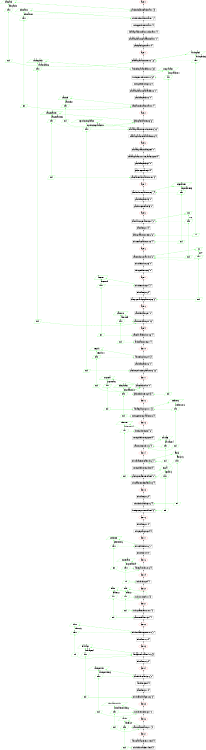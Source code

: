 digraph communication_graph {
	rankdir=BT;
	size="8,5;"
	layer_0 [ color="#ff0000" label="layer 0"];
	patch_infoClansInPatch_start_1 [ shape = rect label="patch_infoClansInPatch_start_1 [-5]" ];
	patch_infoClansInPatch_start_1 -> layer_0;
	indv_indvInformation_start_01 [ shape = rect label="indv_indvInformation_start_01 [-7]" ];
	indv_indvInformation_start_01 -> patch_infoClansInPatch_start_1;
	hunting_get_hunters_start_1 [ shape = rect label="hunting_get_hunters_start_1 [0]" ];
	hunting_get_hunters_start_1 -> indv_indvInformation_start_01;
	manada_guanacos_seasonSwitch_start_1 [ shape = rect label="manada_guanacos_seasonSwitch_start_1 [0]" ];
	manada_guanacos_seasonSwitch_start_1 -> hunting_get_hunters_start_1;
	manada_guanacos_manadaInfo_start_1 [ shape = rect label="manada_guanacos_manadaInfo_start_1 [0]" ];
	manada_guanacos_manadaInfo_start_1 -> manada_guanacos_seasonSwitch_start_1;
	patch_patchtype_start_1 [ shape = rect label="patch_patchtype_start_1 [0]" ];
	patch_patchtype_start_1 -> manada_guanacos_manadaInfo_start_1;
	layer_1 [ color="#ff0000" label="layer 1"];
	layer_1 ->patch_patchtype_start_1;
	manada_guanacos_move_1_2 [ shape = rect label="manada_guanacos_move_1_2 [-16]" ];
	manada_guanacos_move_1_2 -> layer_1;
	patch_infoGuanacosPatch_1_2 [ shape = rect label="patch_infoGuanacosPatch_1_2 [-25]" ];
	patch_infoGuanacosPatch_1_2 -> manada_guanacos_move_1_2;
	hunting_move_hunters_1_2 [ shape = rect label="hunting_move_hunters_1_2 [-34]" ];
	hunting_move_hunters_1_2 -> patch_infoGuanacosPatch_1_2;
	hunting_idle_hunting_1_3 [ shape = rect label="hunting_idle_hunting_1_3 [0]" ];
	hunting_idle_hunting_1_3 -> hunting_move_hunters_1_2;
	manada_guanacos_manada_idle_1_2 [ shape = rect label="manada_guanacos_manada_idle_1_2 [0]" ];
	manada_guanacos_manada_idle_1_2 -> hunting_idle_hunting_1_3;
	patch_idle_patch_1_2 [ shape = rect label="patch_idle_patch_1_2 [0]" ];
	patch_idle_patch_1_2 -> manada_guanacos_manada_idle_1_2;
	clan_clan_Information_start_01 [ shape = rect label="clan_clan_Information_start_01 [7]" ];
	clan_clan_Information_start_01 -> patch_idle_patch_1_2;
	layer_2 [ color="#ff0000" label="layer 2"];
	layer_2 ->clan_clan_Information_start_01;
	patch_patchcalories_2_3 [ shape = rect label="patch_patchcalories_2_3 [-5]" ];
	patch_patchcalories_2_3 -> layer_2;
	manada_guanacos_reproduccion_2_3 [ shape = rect label="manada_guanacos_reproduccion_2_3 [-25]" ];
	manada_guanacos_reproduccion_2_3 -> patch_patchcalories_2_3;
	manada_guanacos_manada_idle2_2_3 [ shape = rect label="manada_guanacos_manada_idle2_2_3 [0]" ];
	manada_guanacos_manada_idle2_2_3 -> manada_guanacos_reproduccion_2_3;
	layer_3 [ color="#ff0000" label="layer 3"];
	layer_3 ->manada_guanacos_manada_idle2_2_3;
	manada_guanacos_idle_3_end [ shape = rect label="manada_guanacos_idle_3_end [0]" ];
	manada_guanacos_idle_3_end -> layer_3;
	manada_guanacos_surviveGuanacos_3_end [ shape = rect label="manada_guanacos_surviveGuanacos_3_end [0]" ];
	manada_guanacos_surviveGuanacos_3_end -> manada_guanacos_idle_3_end;
	patch_idle_patch_3_4 [ shape = rect label="patch_idle_patch_3_4 [0]" ];
	patch_idle_patch_3_4 -> manada_guanacos_surviveGuanacos_3_end;
	patch_regenerate_3_4 [ shape = rect label="patch_regenerate_3_4 [0]" ];
	patch_regenerate_3_4 -> patch_idle_patch_3_4;
	clan_clan_extract_calories_01_02 [ shape = rect label="clan_clan_extract_calories_01_02 [5]" ];
	clan_clan_extract_calories_01_02 -> patch_regenerate_3_4;
	layer_4 [ color="#ff0000" label="layer 4"];
	layer_4 ->clan_clan_extract_calories_01_02;
	clan_distribute_calories_02_03 [ shape = rect label="clan_distribute_calories_02_03 [-4]" ];
	clan_distribute_calories_02_03 -> layer_4;
	patch_idle_patch_4_5 [ shape = rect label="patch_idle_patch_4_5 [0]" ];
	patch_idle_patch_4_5 -> clan_distribute_calories_02_03;
	patch_snregenerate_4_5 [ shape = rect label="patch_snregenerate_4_5 [0]" ];
	patch_snregenerate_4_5 -> patch_idle_patch_4_5;
	layer_5 [ color="#ff0000" label="layer 5"];
	layer_5 ->patch_snregenerate_4_5;
	clan_start_cooperation_03_04 [ shape = rect label="clan_start_cooperation_03_04 [-2]" ];
	clan_start_cooperation_03_04 -> layer_5;
	clan_idle_03_04 [ shape = rect label="clan_idle_03_04 [0]" ];
	clan_idle_03_04 -> clan_start_cooperation_03_04;
	patch_guanacos_move_5_6 [ shape = rect label="patch_guanacos_move_5_6 [16]" ];
	patch_guanacos_move_5_6 -> clan_idle_03_04;
	indv_extractcalories_01_02 [ shape = rect label="indv_extractcalories_01_02 [4]" ];
	indv_extractcalories_01_02 -> patch_guanacos_move_5_6;
	layer_6 [ color="#ff0000" label="layer 6"];
	layer_6 ->indv_extractcalories_01_02;
	clan_send_proposal_04_05 [ shape = rect label="clan_send_proposal_04_05 [-3]" ];
	clan_send_proposal_04_05 -> layer_6;
	indv_idle_indv_02_03 [ shape = rect label="indv_idle_indv_02_03 [0]" ];
	indv_idle_indv_02_03 -> clan_send_proposal_04_05;
	indv_getolder_02_03 [ shape = rect label="indv_getolder_02_03 [0]" ];
	indv_getolder_02_03 -> indv_idle_indv_02_03;
	layer_7 [ color="#ff0000" label="layer 7"];
	layer_7 ->indv_getolder_02_03;
	indv_freeIndv_03_04 [ shape = rect label="indv_freeIndv_03_04 [-4]" ];
	indv_freeIndv_03_04 -> layer_7;
	indv_idle_03_06 [ shape = rect label="indv_idle_03_06 [0]" ];
	indv_idle_03_06 -> indv_freeIndv_03_04;
	clan_proposal_acceptation_05_06 [ shape = rect label="clan_proposal_acceptation_05_06 [3]" ];
	clan_proposal_acceptation_05_06 -> indv_idle_03_06;
	layer_8 [ color="#ff0000" label="layer 8"];
	layer_8 ->clan_proposal_acceptation_05_06;
	clan_idle_clan_06_07 [ shape = rect label="clan_idle_clan_06_07 [0]" ];
	clan_idle_clan_06_07 -> layer_8;
	clan_move_clan_06_07 [ shape = rect label="clan_move_clan_06_07 [25]" ];
	clan_move_clan_06_07 -> clan_idle_clan_06_07;
	layer_9 [ color="#ff0000" label="layer 9"];
	layer_9 ->clan_move_clan_06_07;
	clan_marriable_indv_07_08 [ shape = rect label="clan_marriable_indv_07_08 [4]" ];
	clan_marriable_indv_07_08 -> layer_9;
	patch_clans_move_6_7 [ shape = rect label="patch_clans_move_6_7 [1]" ];
	patch_clans_move_6_7 -> clan_marriable_indv_07_08;
	layer_10 [ color="#ff0000" label="layer 10"];
	layer_10 ->patch_clans_move_6_7;
	clan_send_girls_08_09 [ shape = rect label="clan_send_girls_08_09 [-2]" ];
	clan_send_girls_08_09 -> layer_10;
	patch_idle_patch_7_8 [ shape = rect label="patch_idle_patch_7_8 [0]" ];
	patch_idle_patch_7_8 -> clan_send_girls_08_09;
	patch_reproduccion_guanacos_7_8 [ shape = rect label="patch_reproduccion_guanacos_7_8 [25]" ];
	patch_reproduccion_guanacos_7_8 -> patch_idle_patch_7_8;
	layer_11 [ color="#ff0000" label="layer 11"];
	layer_11 ->patch_reproduccion_guanacos_7_8;
	clan_match_09_10 [ shape = rect label="clan_match_09_10 [0]" ];
	clan_match_09_10 -> layer_11;
	patch_info_hunters_8_9 [ shape = rect label="patch_info_hunters_8_9 [34]" ];
	patch_info_hunters_8_9 -> clan_match_09_10;
	layer_12 [ color="#ff0000" label="layer 12"];
	layer_12 ->patch_info_hunters_8_9;
	clan_aceptar_prop_10_11 [ shape = rect label="clan_aceptar_prop_10_11 [-3]" ];
	clan_aceptar_prop_10_11 -> layer_12;
	hunting_get_numGuanacos_2_3 [ shape = rect label="hunting_get_numGuanacos_2_3 [2]" ];
	hunting_get_numGuanacos_2_3 -> clan_aceptar_prop_10_11;
	layer_13 [ color="#ff0000" label="layer 13"];
	layer_13 ->hunting_get_numGuanacos_2_3;
	hunting_hunting_3_4 [ shape = rect label="hunting_hunting_3_4 [-3]" ];
	hunting_hunting_3_4 -> layer_13;
	hunting_idle_hunting_3_end [ shape = rect label="hunting_idle_hunting_3_end [0]" ];
	hunting_idle_hunting_3_end -> hunting_hunting_3_4;
	clan_recive_conf_11_12 [ shape = rect label="clan_recive_conf_11_12 [0]" ];
	clan_recive_conf_11_12 -> hunting_idle_hunting_3_end;
	layer_14 [ color="#ff0000" label="layer 14"];
	layer_14 ->clan_recive_conf_11_12;
	indv_casamiento_male_04_06 [ shape = rect label="indv_casamiento_male_04_06 [-4]" ];
	indv_casamiento_male_04_06 -> layer_14;
	hunting_idle_hunting_4_end [ shape = rect label="hunting_idle_hunting_4_end [0]" ];
	hunting_idle_hunting_4_end -> indv_casamiento_male_04_06;
	patch_give_calHunters_9_end [ shape = rect label="patch_give_calHunters_9_end [0]" ];
	patch_give_calHunters_9_end -> hunting_idle_hunting_4_end;
	indv_casamiento_female_04_05 [ shape = rect label="indv_casamiento_female_04_05 [4]" ];
	indv_casamiento_female_04_05 -> patch_give_calHunters_9_end;
	layer_15 [ color="#ff0000" label="layer 15"];
	layer_15 ->indv_casamiento_female_04_05;
	indv_idle_05_06 [ shape = rect label="indv_idle_05_06 [0]" ];
	indv_idle_05_06 -> layer_15;
	indv_info_husband_05_06 [ shape = rect label="indv_info_husband_05_06 [4]" ];
	indv_info_husband_05_06 -> indv_idle_05_06;
	hunting_comprove_end_4_end [ shape = rect label="hunting_comprove_end_4_end [3]" ];
	hunting_comprove_end_4_end -> indv_info_husband_05_06;
	layer_16 [ color="#ff0000" label="layer 16"];
	layer_16 ->hunting_comprove_end_4_end;
	indv_idle_06_07 [ shape = rect label="indv_idle_06_07 [0]" ];
	indv_idle_06_07 -> layer_16;
	indv_pregnancy_06_09 [ shape = rect label="indv_pregnancy_06_09 [0]" ];
	indv_pregnancy_06_09 -> indv_idle_06_07;
	layer_17 [ color="#ff0000" label="layer 17"];
	layer_17 ->indv_pregnancy_06_09;
	indv_child_inf_07_08 [ shape = rect label="indv_child_inf_07_08 [-1]" ];
	indv_child_inf_07_08 -> layer_17;
	indv_idle_07_09 [ shape = rect label="indv_idle_07_09 [0]" ];
	indv_idle_07_09 -> indv_child_inf_07_08;
	layer_18 [ color="#ff0000" label="layer 18"];
	layer_18 ->indv_idle_07_09;
	clan_repartir_id_12_13 [ shape = rect label="clan_repartir_id_12_13 [0]" ];
	clan_repartir_id_12_13 -> layer_18;
	layer_19 [ color="#ff0000" label="layer 19"];
	layer_19 ->clan_repartir_id_12_13;
	indv_birth_08_09 [ shape = rect label="indv_birth_08_09 [1]" ];
	indv_birth_08_09 -> layer_19;
	layer_20 [ color="#ff0000" label="layer 20"];
	layer_20 ->indv_birth_08_09;
	indv_survive_09_10 [ shape = rect label="indv_survive_09_10 [-3]" ];
	indv_survive_09_10 -> layer_20;
	layer_21 [ color="#ff0000" label="layer 21"];
	layer_21 ->indv_survive_09_10;
	indv_update_status_10_11 [ shape = rect label="indv_update_status_10_11 [2]" ];
	indv_update_status_10_11 -> layer_21;
	clan_new_leader_13_14 [ shape = rect label="clan_new_leader_13_14 [1]" ];
	clan_new_leader_13_14 -> indv_update_status_10_11;
	layer_22 [ color="#ff0000" label="layer 22"];
	layer_22 ->clan_new_leader_13_14;
	indv_husband_request_11_12 [ shape = rect label="indv_husband_request_11_12 [-1]" ];
	indv_husband_request_11_12 -> layer_22;
	indv_idle_11_12 [ shape = rect label="indv_idle_11_12 [0]" ];
	indv_idle_11_12 -> indv_husband_request_11_12;
	layer_23 [ color="#ff0000" label="layer 23"];
	layer_23 ->indv_idle_11_12;
	clan_again_marriable_14_15 [ shape = rect label="clan_again_marriable_14_15 [-5]" ];
	clan_again_marriable_14_15 -> layer_23;
	indv_idle_12_13 [ shape = rect label="indv_idle_12_13 [0]" ];
	indv_idle_12_13 -> clan_again_marriable_14_15;
	layer_24 [ color="#ff0000" label="layer 24"];
	layer_24 ->indv_idle_12_13;
	clan_dividir_clan_15_16 [ shape = rect label="clan_dividir_clan_15_16 [-2]" ];
	clan_dividir_clan_15_16 -> layer_24;
	clan_idle_15_end [ shape = rect label="clan_idle_15_end [0]" ];
	clan_idle_15_end -> clan_dividir_clan_15_16;
	clan_idle_15_17 [ shape = rect label="clan_idle_15_17 [0]" ];
	clan_idle_15_17 -> clan_idle_15_end;
	indv_local_marriage_12_13 [ shape = rect label="indv_local_marriage_12_13 [5]" ];
	indv_local_marriage_12_13 -> clan_idle_15_17;
	layer_25 [ color="#ff0000" label="layer 25"];
	layer_25 ->indv_local_marriage_12_13;
	indv_dividir_info_13_14 [ shape = rect label="indv_dividir_info_13_14 [2]" ];
	indv_dividir_info_13_14 -> layer_25;
	layer_26 [ color="#ff0000" label="layer 26"];
	layer_26 ->indv_dividir_info_13_14;
	clan_creacion_clan_16_17 [ shape = rect label="clan_creacion_clan_16_17 [-2]" ];
	clan_creacion_clan_16_17 -> layer_26;
	layer_27 [ color="#ff0000" label="layer 27"];
	layer_27 ->clan_creacion_clan_16_17;
	clan_vocabulary_review_17_end [ shape = rect label="clan_vocabulary_review_17_end [0]" ];
	clan_vocabulary_review_17_end -> layer_27;
	indv_dividir_transfer_14_end [ shape = rect label="indv_dividir_transfer_14_end [2]" ];
	indv_dividir_transfer_14_end -> clan_vocabulary_review_17_end;
	information_message [ label = "information" color="#00ff00" shape = parallelogram];
	information_message_sync_start_0 [ label = "start" color="#00ff00" shape = parallelogram];
	information_message_sync_start_0 -> information_message [ color="#00ff00" label="information_1"];
	{ rank=same; indv_indvInformation_start_01; information_message_sync_start_0; }
	information_message_sync_end_0 [ label = "end" color="#00ff00" shape = parallelogram];
	information_message_sync_end_0 -> information_message_sync_start_0 [ color="#00ff00" ];
	information_message_sync_end_0 -> clan_clan_Information_start_01 [ color="#00ff00" constraint=false ];
	information_message_sync_start_0 -> indv_indvInformation_start_01 [ color="#00ff00", constraint=false, style=dashed ];
	{ rank=same; clan_clan_Information_start_01; information_message_sync_end_0; }
	indgetcalories_message [ label = "indgetcalories" color="#00ff00" shape = parallelogram];
	indgetcalories_message_sync_start_0 [ label = "start" color="#00ff00" shape = parallelogram];
	indgetcalories_message_sync_start_0 -> indgetcalories_message [ color="#00ff00" label="indgetcalories_5"];
	{ rank=same; clan_distribute_calories_02_03; indgetcalories_message_sync_start_0; }
	indgetcalories_message_sync_end_0 [ label = "end" color="#00ff00" shape = parallelogram];
	indgetcalories_message_sync_end_0 -> indgetcalories_message_sync_start_0 [ color="#00ff00" ];
	indgetcalories_message_sync_end_0 -> indv_extractcalories_01_02 [ color="#00ff00" constraint=false ];
	indgetcalories_message_sync_start_0 -> clan_distribute_calories_02_03 [ color="#00ff00", constraint=false, style=dashed ];
	{ rank=same; indv_extractcalories_01_02; indgetcalories_message_sync_end_0; }
	leader_message [ label = "leader" color="#00ff00" shape = parallelogram];
	leader_message_sync_start_0 [ label = "start" color="#00ff00" shape = parallelogram];
	leader_message_sync_start_0 -> leader_message [ color="#00ff00" label="leader_21"];
	{ rank=same; indv_survive_09_10; leader_message_sync_start_0; }
	leader_message_sync_end_0 [ label = "end" color="#00ff00" shape = parallelogram];
	leader_message_sync_end_0 -> leader_message_sync_start_0 [ color="#00ff00" ];
	leader_message_sync_end_0 -> clan_new_leader_13_14 [ color="#00ff00" constraint=false ];
	leader_message_sync_start_0 -> indv_survive_09_10 [ color="#00ff00", constraint=false, style=dashed ];
	{ rank=same; clan_new_leader_13_14; leader_message_sync_end_0; }
	ancestor_message [ label = "ancestor" color="#00ff00" shape = parallelogram];
	ancestor_message_sync_start_0 [ label = "start" color="#00ff00" shape = parallelogram];
	ancestor_message_sync_start_0 -> ancestor_message [ color="#00ff00" label="ancestor_9"];
	{ rank=same; indv_freeIndv_03_04; ancestor_message_sync_start_0; }
	ancestor_message_sync_end_0 [ label = "end" color="#00ff00" shape = parallelogram];
	ancestor_message_sync_end_0 -> ancestor_message_sync_start_0 [ color="#00ff00" ];
	ancestor_message_sync_end_0 -> clan_marriable_indv_07_08 [ color="#00ff00" constraint=false ];
	ancestor_message_sync_start_0 -> indv_freeIndv_03_04 [ color="#00ff00", constraint=false, style=dashed ];
	{ rank=same; clan_marriable_indv_07_08; ancestor_message_sync_end_0; }
	peticionID_message [ label = "peticionID" color="#00ff00" shape = parallelogram];
	peticionID_message_sync_start_0 [ label = "start" color="#00ff00" shape = parallelogram];
	peticionID_message_sync_start_0 -> peticionID_message [ color="#00ff00" label="peticionID_18"];
	{ rank=same; indv_child_inf_07_08; peticionID_message_sync_start_0; }
	peticionID_message_sync_end_0 [ label = "end" color="#00ff00" shape = parallelogram];
	peticionID_message_sync_end_0 -> peticionID_message_sync_start_0 [ color="#00ff00" ];
	peticionID_message_sync_end_0 -> clan_repartir_id_12_13 [ color="#00ff00" constraint=false ];
	peticionID_message_sync_start_0 -> indv_child_inf_07_08 [ color="#00ff00", constraint=false, style=dashed ];
	{ rank=same; clan_repartir_id_12_13; peticionID_message_sync_end_0; }
	family_message [ label = "family" color="#00ff00" shape = parallelogram];
	family_message_sync_start_0 [ label = "start" color="#00ff00" shape = parallelogram];
	family_message_sync_start_0 -> family_message [ color="#00ff00" label="family_15"];
	{ rank=same; indv_casamiento_male_04_06; family_message_sync_start_0; }
	family_message_sync_end_0 [ label = "end" color="#00ff00" shape = parallelogram];
	family_message_sync_end_0 -> family_message_sync_start_0 [ color="#00ff00" ];
	family_message_sync_end_0 -> indv_info_husband_05_06 [ color="#00ff00" constraint=false ];
	family_message_sync_start_0 -> indv_casamiento_male_04_06 [ color="#00ff00", constraint=false, style=dashed ];
	{ rank=same; indv_info_husband_05_06; family_message_sync_end_0; }
	death_message [ label = "death" color="#00ff00" shape = parallelogram];
	death_message_sync_start_0 [ label = "start" color="#00ff00" shape = parallelogram];
	death_message_sync_start_0 -> death_message [ color="#00ff00" label="death_21"];
	{ rank=same; indv_survive_09_10; death_message_sync_start_0; }
	death_message_sync_end_0 [ label = "end" color="#00ff00" shape = parallelogram];
	death_message_sync_end_0 -> death_message_sync_start_0 [ color="#00ff00" ];
	death_message_sync_end_0 -> indv_update_status_10_11 [ color="#00ff00" constraint=false ];
	death_message_sync_start_0 -> indv_survive_09_10 [ color="#00ff00", constraint=false, style=dashed ];
	{ rank=same; indv_update_status_10_11; death_message_sync_end_0; }
	widow_message [ label = "widow" color="#00ff00" shape = parallelogram];
	widow_message_sync_start_0 [ label = "start" color="#00ff00" shape = parallelogram];
	widow_message_sync_start_0 -> widow_message [ color="#00ff00" label="widow_23"];
	{ rank=same; indv_husband_request_11_12; widow_message_sync_start_0; }
	widow_message_sync_end_0 [ label = "end" color="#00ff00" shape = parallelogram];
	widow_message_sync_end_0 -> widow_message_sync_start_0 [ color="#00ff00" ];
	widow_message_sync_end_0 -> clan_again_marriable_14_15 [ color="#00ff00" constraint=false ];
	widow_message_sync_start_0 -> indv_husband_request_11_12 [ color="#00ff00", constraint=false, style=dashed ];
	{ rank=same; clan_again_marriable_14_15; widow_message_sync_end_0; }
	informationDivide_message [ label = "informationDivide" color="#00ff00" shape = parallelogram];
	informationDivide_message_sync_start_0 [ label = "start" color="#00ff00" shape = parallelogram];
	informationDivide_message_sync_start_0 -> informationDivide_message [ color="#00ff00" label="informationDivide_26"];
	{ rank=same; indv_dividir_info_13_14; informationDivide_message_sync_start_0; }
	informationDivide_message_sync_end_0 [ label = "end" color="#00ff00" shape = parallelogram];
	informationDivide_message_sync_end_0 -> informationDivide_message_sync_start_0 [ color="#00ff00" ];
	informationDivide_message_sync_end_0 -> clan_creacion_clan_16_17 [ color="#00ff00" constraint=false ];
	informationDivide_message_sync_start_0 -> indv_dividir_info_13_14 [ color="#00ff00", constraint=false, style=dashed ];
	{ rank=same; clan_creacion_clan_16_17; informationDivide_message_sync_end_0; }
	clan_info_message [ label = "clan_info" color="#00ff00" shape = parallelogram];
	clan_info_message_sync_start_0 [ label = "start" color="#00ff00" shape = parallelogram];
	clan_info_message_sync_start_0 -> clan_info_message [ color="#00ff00" label="clan_info_2"];
	{ rank=same; clan_clan_Information_start_01; clan_info_message_sync_start_0; }
	clan_info_message_sync_end_0 [ label = "end" color="#00ff00" shape = parallelogram];
	clan_info_message_sync_end_0 -> clan_info_message_sync_start_0 [ color="#00ff00" ];
	clan_info_message_sync_end_0 -> patch_patchcalories_2_3 [ color="#00ff00" constraint=false ];
	clan_info_message_sync_start_0 -> clan_clan_Information_start_01 [ color="#00ff00", constraint=false, style=dashed ];
	{ rank=same; patch_patchcalories_2_3; clan_info_message_sync_end_0; }
	clangetcalories_message [ label = "clangetcalories" color="#00ff00" shape = parallelogram];
	clangetcalories_message_sync_start_0 [ label = "start" color="#00ff00" shape = parallelogram];
	clangetcalories_message_sync_start_0 -> clangetcalories_message [ color="#00ff00" label="clangetcalories_3"];
	{ rank=same; patch_patchcalories_2_3; clangetcalories_message_sync_start_0; }
	clangetcalories_message_sync_end_0 [ label = "end" color="#00ff00" shape = parallelogram];
	clangetcalories_message_sync_end_0 -> clangetcalories_message_sync_start_0 [ color="#00ff00" ];
	clangetcalories_message_sync_end_0 -> clan_clan_extract_calories_01_02 [ color="#00ff00" constraint=false ];
	clangetcalories_message_sync_start_0 -> patch_patchcalories_2_3 [ color="#00ff00", constraint=false, style=dashed ];
	{ rank=same; clan_clan_extract_calories_01_02; clangetcalories_message_sync_end_0; }
	freeGirls_message [ label = "freeGirls" color="#00ff00" shape = parallelogram];
	freeGirls_message_sync_start_0 [ label = "start" color="#00ff00" shape = parallelogram];
	freeGirls_message_sync_start_0 -> freeGirls_message [ color="#00ff00" label="freeGirls_11"];
	{ rank=same; clan_send_girls_08_09; freeGirls_message_sync_start_0; }
	freeGirls_message_sync_end_0 [ label = "end" color="#00ff00" shape = parallelogram];
	freeGirls_message_sync_end_0 -> freeGirls_message_sync_start_0 [ color="#00ff00" ];
	freeGirls_message_sync_end_0 -> clan_match_09_10 [ color="#00ff00" constraint=false ];
	freeGirls_message_sync_start_0 -> clan_send_girls_08_09 [ color="#00ff00", constraint=false, style=dashed ];
	{ rank=same; clan_match_09_10; freeGirls_message_sync_end_0; }
	propuesta_message [ label = "propuesta" color="#00ff00" shape = parallelogram];
	propuesta_message_sync_start_0 [ label = "start" color="#00ff00" shape = parallelogram];
	propuesta_message_sync_start_0 -> propuesta_message [ color="#00ff00" label="propuesta_12"];
	{ rank=same; clan_match_09_10; propuesta_message_sync_start_0; }
	propuesta_message_sync_end_0 [ label = "end" color="#00ff00" shape = parallelogram];
	propuesta_message_sync_end_0 -> propuesta_message_sync_start_0 [ color="#00ff00" ];
	propuesta_message_sync_end_0 -> clan_aceptar_prop_10_11 [ color="#00ff00" constraint=false ];
	propuesta_message_sync_start_0 -> clan_match_09_10 [ color="#00ff00", constraint=false, style=dashed ];
	{ rank=same; clan_aceptar_prop_10_11; propuesta_message_sync_end_0; }
	confirProp_message [ label = "confirProp" color="#00ff00" shape = parallelogram];
	confirProp_message_sync_start_0 [ label = "start" color="#00ff00" shape = parallelogram];
	confirProp_message_sync_start_0 -> confirProp_message [ color="#00ff00" label="confirProp_13"];
	{ rank=same; clan_aceptar_prop_10_11; confirProp_message_sync_start_0; }
	confirProp_message_sync_end_0 [ label = "end" color="#00ff00" shape = parallelogram];
	confirProp_message_sync_end_0 -> confirProp_message_sync_start_0 [ color="#00ff00" ];
	confirProp_message_sync_end_0 -> clan_recive_conf_11_12 [ color="#00ff00" constraint=false ];
	confirProp_message_sync_start_0 -> clan_aceptar_prop_10_11 [ color="#00ff00", constraint=false, style=dashed ];
	{ rank=same; clan_recive_conf_11_12; confirProp_message_sync_end_0; }
	marriage_message [ label = "marriage" color="#00ff00" shape = parallelogram];
	marriage_message_sync_start_0 [ label = "start" color="#00ff00" shape = parallelogram];
	marriage_message_sync_start_0 -> marriage_message [ color="#00ff00" label="marriage_14"];
	{ rank=same; clan_recive_conf_11_12; marriage_message_sync_start_0; }
	marriage_message_sync_end_0 [ label = "end" color="#00ff00" shape = parallelogram];
	marriage_message_sync_end_0 -> marriage_message_sync_start_0 [ color="#00ff00" ];
	marriage_message_sync_end_0 -> indv_casamiento_female_04_05 [ color="#00ff00" constraint=false ];
	marriage_message_sync_end_0 -> indv_casamiento_male_04_06 [ color="#00ff00" constraint=false ];
	marriage_message_sync_start_0 -> clan_recive_conf_11_12 [ color="#00ff00", constraint=false, style=dashed ];
	{ rank=same; indv_casamiento_male_04_06; marriage_message_sync_end_0; }
	respuestaID_message [ label = "respuestaID" color="#00ff00" shape = parallelogram];
	respuestaID_message_sync_start_0 [ label = "start" color="#00ff00" shape = parallelogram];
	respuestaID_message_sync_start_0 -> respuestaID_message [ color="#00ff00" label="respuestaID_19"];
	{ rank=same; clan_repartir_id_12_13; respuestaID_message_sync_start_0; }
	respuestaID_message_sync_end_0 [ label = "end" color="#00ff00" shape = parallelogram];
	respuestaID_message_sync_end_0 -> respuestaID_message_sync_start_0 [ color="#00ff00" ];
	respuestaID_message_sync_end_0 -> indv_birth_08_09 [ color="#00ff00" constraint=false ];
	respuestaID_message_sync_start_0 -> clan_repartir_id_12_13 [ color="#00ff00", constraint=false, style=dashed ];
	{ rank=same; indv_birth_08_09; respuestaID_message_sync_end_0; }
	lmarriage_message [ label = "lmarriage" color="#00ff00" shape = parallelogram];
	lmarriage_message_sync_start_0 [ label = "start" color="#00ff00" shape = parallelogram];
	lmarriage_message_sync_start_0 -> lmarriage_message [ color="#00ff00" label="lmarriage_24"];
	{ rank=same; clan_again_marriable_14_15; lmarriage_message_sync_start_0; }
	lmarriage_message_sync_end_0 [ label = "end" color="#00ff00" shape = parallelogram];
	lmarriage_message_sync_end_0 -> lmarriage_message_sync_start_0 [ color="#00ff00" ];
	lmarriage_message_sync_end_0 -> indv_local_marriage_12_13 [ color="#00ff00" constraint=false ];
	lmarriage_message_sync_start_0 -> clan_again_marriable_14_15 [ color="#00ff00", constraint=false, style=dashed ];
	{ rank=same; indv_local_marriage_12_13; lmarriage_message_sync_end_0; }
	warningDivide_message [ label = "warningDivide" color="#00ff00" shape = parallelogram];
	warningDivide_message_sync_start_0 [ label = "start" color="#00ff00" shape = parallelogram];
	warningDivide_message_sync_start_0 -> warningDivide_message [ color="#00ff00" label="warningDivide_25"];
	{ rank=same; clan_dividir_clan_15_16; warningDivide_message_sync_start_0; }
	warningDivide_message_sync_end_0 [ label = "end" color="#00ff00" shape = parallelogram];
	warningDivide_message_sync_end_0 -> warningDivide_message_sync_start_0 [ color="#00ff00" ];
	warningDivide_message_sync_end_0 -> indv_dividir_info_13_14 [ color="#00ff00" constraint=false ];
	warningDivide_message_sync_start_0 -> clan_dividir_clan_15_16 [ color="#00ff00", constraint=false, style=dashed ];
	{ rank=same; indv_dividir_info_13_14; warningDivide_message_sync_end_0; }
	transfer_message [ label = "transfer" color="#00ff00" shape = parallelogram];
	transfer_message_sync_start_0 [ label = "start" color="#00ff00" shape = parallelogram];
	transfer_message_sync_start_0 -> transfer_message [ color="#00ff00" label="transfer_27"];
	{ rank=same; clan_creacion_clan_16_17; transfer_message_sync_start_0; }
	transfer_message_sync_end_0 [ label = "end" color="#00ff00" shape = parallelogram];
	transfer_message_sync_end_0 -> transfer_message_sync_start_0 [ color="#00ff00" ];
	transfer_message_sync_end_0 -> indv_dividir_transfer_14_end [ color="#00ff00" constraint=false ];
	transfer_message_sync_start_0 -> clan_creacion_clan_16_17 [ color="#00ff00", constraint=false, style=dashed ];
	{ rank=same; indv_dividir_transfer_14_end; transfer_message_sync_end_0; }
	clanmove_message [ label = "clanmove" color="#00ff00" shape = parallelogram];
	clanmove_message_sync_start_0 [ label = "start" color="#00ff00" shape = parallelogram];
	clanmove_message_sync_start_0 -> clanmove_message [ color="#00ff00" label="clanmove_9"];
	{ rank=same; clan_move_clan_06_07; clanmove_message_sync_start_0; }
	clanmove_message_sync_end_0 [ label = "end" color="#00ff00" shape = parallelogram];
	clanmove_message_sync_end_0 -> clanmove_message_sync_start_0 [ color="#00ff00" ];
	clanmove_message_sync_end_0 -> patch_clans_move_6_7 [ color="#00ff00" constraint=false ];
	clanmove_message_sync_start_0 -> clan_move_clan_06_07 [ color="#00ff00", constraint=false, style=dashed ];
	{ rank=same; patch_clans_move_6_7; clanmove_message_sync_end_0; }
	xxx_message [ label = "xxx" color="#00ff00" shape = parallelogram];
	xxx_message_sync_start_0 [ label = "start" color="#00ff00" shape = parallelogram];
	xxx_message_sync_start_0 -> xxx_message [ color="#00ff00" label="xxx_6"];
	{ rank=same; clan_start_cooperation_03_04; xxx_message_sync_start_0; }
	xxx_message_sync_end_0 [ label = "end" color="#00ff00" shape = parallelogram];
	xxx_message_sync_end_0 -> xxx_message_sync_start_0 [ color="#00ff00" ];
	xxx_message_sync_end_0 -> clan_send_proposal_04_05 [ color="#00ff00" constraint=false ];
	xxx_message_sync_start_0 -> clan_start_cooperation_03_04 [ color="#00ff00", constraint=false, style=dashed ];
	{ rank=same; clan_send_proposal_04_05; xxx_message_sync_end_0; }
	yyy_message [ label = "yyy" color="#00ff00" shape = parallelogram];
	yyy_message_sync_start_0 [ label = "start" color="#00ff00" shape = parallelogram];
	yyy_message_sync_start_0 -> yyy_message [ color="#00ff00" label="yyy_7"];
	{ rank=same; clan_send_proposal_04_05; yyy_message_sync_start_0; }
	yyy_message_sync_end_0 [ label = "end" color="#00ff00" shape = parallelogram];
	yyy_message_sync_end_0 -> yyy_message_sync_start_0 [ color="#00ff00" ];
	yyy_message_sync_end_0 -> clan_proposal_acceptation_05_06 [ color="#00ff00" constraint=false ];
	yyy_message_sync_start_0 -> clan_send_proposal_04_05 [ color="#00ff00", constraint=false, style=dashed ];
	{ rank=same; clan_proposal_acceptation_05_06; yyy_message_sync_end_0; }
	clanspatch_message [ label = "clanspatch" color="#00ff00" shape = parallelogram];
	clanspatch_message_sync_start_0 [ label = "start" color="#00ff00" shape = parallelogram];
	clanspatch_message_sync_start_0 -> clanspatch_message [ color="#00ff00" label="clanspatch_1"];
	{ rank=same; patch_infoClansInPatch_start_1; clanspatch_message_sync_start_0; }
	clanspatch_message_sync_end_0 [ label = "end" color="#00ff00" shape = parallelogram];
	clanspatch_message_sync_end_0 -> clanspatch_message_sync_start_0 [ color="#00ff00" ];
	clanspatch_message_sync_end_0 -> manada_guanacos_move_1_2 [ color="#00ff00" constraint=false ];
	clanspatch_message_sync_start_0 -> patch_infoClansInPatch_start_1 [ color="#00ff00", constraint=false, style=dashed ];
	{ rank=same; manada_guanacos_move_1_2; clanspatch_message_sync_end_0; }
	guanacospatch_message [ label = "guanacospatch" color="#00ff00" shape = parallelogram];
	guanacospatch_message_sync_start_0 [ label = "start" color="#00ff00" shape = parallelogram];
	guanacospatch_message_sync_start_0 -> guanacospatch_message [ color="#00ff00" label="guanacospatch_8"];
	{ rank=same; patch_infoGuanacosPatch_1_2; guanacospatch_message_sync_start_0; }
	guanacospatch_message_sync_end_0 [ label = "end" color="#00ff00" shape = parallelogram];
	guanacospatch_message_sync_end_0 -> guanacospatch_message_sync_start_0 [ color="#00ff00" ];
	guanacospatch_message_sync_end_0 -> clan_move_clan_06_07 [ color="#00ff00" constraint=false ];
	guanacospatch_message_sync_start_0 -> patch_infoGuanacosPatch_1_2 [ color="#00ff00", constraint=false, style=dashed ];
	{ rank=same; clan_move_clan_06_07; guanacospatch_message_sync_end_0; }
	infoGuanacos_message [ label = "infoGuanacos" color="#00ff00" shape = parallelogram];
	infoGuanacos_message_sync_start_0 [ label = "start" color="#00ff00" shape = parallelogram];
	infoGuanacos_message_sync_start_0 -> infoGuanacos_message [ color="#00ff00" label="infoGuanacos_12"];
	{ rank=same; patch_info_hunters_8_9; infoGuanacos_message_sync_start_0; }
	infoGuanacos_message_sync_end_0 [ label = "end" color="#00ff00" shape = parallelogram];
	infoGuanacos_message_sync_end_0 -> infoGuanacos_message_sync_start_0 [ color="#00ff00" ];
	infoGuanacos_message_sync_end_0 -> hunting_get_numGuanacos_2_3 [ color="#00ff00" constraint=false ];
	infoGuanacos_message_sync_start_0 -> patch_info_hunters_8_9 [ color="#00ff00", constraint=false, style=dashed ];
	{ rank=same; hunting_get_numGuanacos_2_3; infoGuanacos_message_sync_end_0; }
	repCal_message [ label = "repCal" color="#00ff00" shape = parallelogram];
	repCal_message_sync_start_0 [ label = "start" color="#00ff00" shape = parallelogram];
	repCal_message_sync_start_0 -> repCal_message [ color="#00ff00" label="repCal_15"];
	{ rank=same; patch_give_calHunters_9_end; repCal_message_sync_start_0; }
	repCal_message_sync_end_0 [ label = "end" color="#00ff00" shape = parallelogram];
	repCal_message_sync_end_0 -> repCal_message_sync_start_0 [ color="#00ff00" ];
	repCal_message_sync_end_0 -> hunting_comprove_end_4_end [ color="#00ff00" constraint=false ];
	repCal_message_sync_start_0 -> patch_give_calHunters_9_end [ color="#00ff00", constraint=false, style=dashed ];
	{ rank=same; hunting_comprove_end_4_end; repCal_message_sync_end_0; }
	adultospatch_message [ label = "adultospatch" color="#00ff00" shape = parallelogram];
	adultospatch_message_sync_start_0 [ label = "start" color="#00ff00" shape = parallelogram];
	adultospatch_message_sync_start_0 -> adultospatch_message [ color="#00ff00" label="adultospatch_5"];
	{ rank=same; manada_guanacos_move_1_2; adultospatch_message_sync_start_0; }
	adultospatch_message_sync_end_0 [ label = "end" color="#00ff00" shape = parallelogram];
	adultospatch_message_sync_end_0 -> adultospatch_message_sync_start_0 [ color="#00ff00" ];
	adultospatch_message_sync_end_0 -> patch_guanacos_move_5_6 [ color="#00ff00" constraint=false ];
	adultospatch_message_sync_start_0 -> manada_guanacos_move_1_2 [ color="#00ff00", constraint=false, style=dashed ];
	{ rank=same; patch_guanacos_move_5_6; adultospatch_message_sync_end_0; }
	reproduccionguanacos_message [ label = "reproduccionguanacos" color="#00ff00" shape = parallelogram];
	reproduccionguanacos_message_sync_start_0 [ label = "start" color="#00ff00" shape = parallelogram];
	reproduccionguanacos_message_sync_start_0 -> reproduccionguanacos_message [ color="#00ff00" label="reproduccionguanacos_10"];
	{ rank=same; manada_guanacos_reproduccion_2_3; reproduccionguanacos_message_sync_start_0; }
	reproduccionguanacos_message_sync_end_0 [ label = "end" color="#00ff00" shape = parallelogram];
	reproduccionguanacos_message_sync_end_0 -> reproduccionguanacos_message_sync_start_0 [ color="#00ff00" ];
	reproduccionguanacos_message_sync_end_0 -> patch_reproduccion_guanacos_7_8 [ color="#00ff00" constraint=false ];
	reproduccionguanacos_message_sync_start_0 -> manada_guanacos_reproduccion_2_3 [ color="#00ff00", constraint=false, style=dashed ];
	{ rank=same; patch_reproduccion_guanacos_7_8; reproduccionguanacos_message_sync_end_0; }
	numGuanacos_message [ label = "numGuanacos" color="#00ff00" shape = parallelogram];
	numGuanacos_message_sync_start_0 [ label = "start" color="#00ff00" shape = parallelogram];
	numGuanacos_message_sync_start_0 -> numGuanacos_message [ color="#00ff00" label="numGuanacos_11"];
	{ rank=same; hunting_move_hunters_1_2; numGuanacos_message_sync_start_0; }
	numGuanacos_message_sync_end_0 [ label = "end" color="#00ff00" shape = parallelogram];
	numGuanacos_message_sync_end_0 -> numGuanacos_message_sync_start_0 [ color="#00ff00" ];
	numGuanacos_message_sync_end_0 -> patch_info_hunters_8_9 [ color="#00ff00" constraint=false ];
	numGuanacos_message_sync_start_0 -> hunting_move_hunters_1_2 [ color="#00ff00", constraint=false, style=dashed ];
	{ rank=same; patch_info_hunters_8_9; numGuanacos_message_sync_end_0; }
	infoHunter_message [ label = "infoHunter" color="#00ff00" shape = parallelogram];
	infoHunter_message_sync_start_0 [ label = "start" color="#00ff00" shape = parallelogram];
	infoHunter_message_sync_start_0 -> infoHunter_message [ color="#00ff00" label="infoHunter_14"];
	{ rank=same; hunting_hunting_3_4; infoHunter_message_sync_start_0; }
	infoHunter_message_sync_end_0 [ label = "end" color="#00ff00" shape = parallelogram];
	infoHunter_message_sync_end_0 -> infoHunter_message_sync_start_0 [ color="#00ff00" ];
	infoHunter_message_sync_end_0 -> patch_give_calHunters_9_end [ color="#00ff00" constraint=false ];
	infoHunter_message_sync_start_0 -> hunting_hunting_3_4 [ color="#00ff00", constraint=false, style=dashed ];
	{ rank=same; patch_give_calHunters_9_end; infoHunter_message_sync_end_0; }
	indv_indvInformation_start_01 -> information_message [ color="#00ff00" constraint=false ];
	indv_freeIndv_03_04 -> ancestor_message [ color="#00ff00" constraint=false ];
	indv_casamiento_male_04_06 -> family_message [ color="#00ff00" constraint=false ];
	indv_child_inf_07_08 -> peticionID_message [ color="#00ff00" constraint=false ];
	indv_survive_09_10 -> leader_message [ color="#00ff00" constraint=false ];
	indv_survive_09_10 -> death_message [ color="#00ff00" constraint=false ];
	indv_husband_request_11_12 -> widow_message [ color="#00ff00" constraint=false ];
	indv_dividir_info_13_14 -> informationDivide_message [ color="#00ff00" constraint=false ];
	clan_clan_Information_start_01 -> clan_info_message [ color="#00ff00" constraint=false ];
	clan_distribute_calories_02_03 -> indgetcalories_message [ color="#00ff00" constraint=false ];
	clan_start_cooperation_03_04 -> xxx_message [ color="#00ff00" constraint=false ];
	clan_send_proposal_04_05 -> yyy_message [ color="#00ff00" constraint=false ];
	clan_move_clan_06_07 -> clanmove_message [ color="#00ff00" constraint=false ];
	clan_send_girls_08_09 -> freeGirls_message [ color="#00ff00" constraint=false ];
	clan_match_09_10 -> propuesta_message [ color="#00ff00" constraint=false ];
	clan_aceptar_prop_10_11 -> confirProp_message [ color="#00ff00" constraint=false ];
	clan_recive_conf_11_12 -> marriage_message [ color="#00ff00" constraint=false ];
	clan_repartir_id_12_13 -> respuestaID_message [ color="#00ff00" constraint=false ];
	clan_again_marriable_14_15 -> lmarriage_message [ color="#00ff00" constraint=false ];
	clan_dividir_clan_15_16 -> warningDivide_message [ color="#00ff00" constraint=false ];
	clan_creacion_clan_16_17 -> transfer_message [ color="#00ff00" constraint=false ];
	patch_infoClansInPatch_start_1 -> clanspatch_message [ color="#00ff00" constraint=false ];
	patch_infoGuanacosPatch_1_2 -> guanacospatch_message [ color="#00ff00" constraint=false ];
	patch_patchcalories_2_3 -> clangetcalories_message [ color="#00ff00" constraint=false ];
	patch_info_hunters_8_9 -> infoGuanacos_message [ color="#00ff00" constraint=false ];
	patch_give_calHunters_9_end -> repCal_message [ color="#00ff00" constraint=false ];
	manada_guanacos_move_1_2 -> adultospatch_message [ color="#00ff00" constraint=false ];
	manada_guanacos_reproduccion_2_3 -> reproduccionguanacos_message [ color="#00ff00" constraint=false ];
	hunting_move_hunters_1_2 -> numGuanacos_message [ color="#00ff00" constraint=false ];
	hunting_hunting_3_4 -> infoHunter_message [ color="#00ff00" constraint=false ];
}